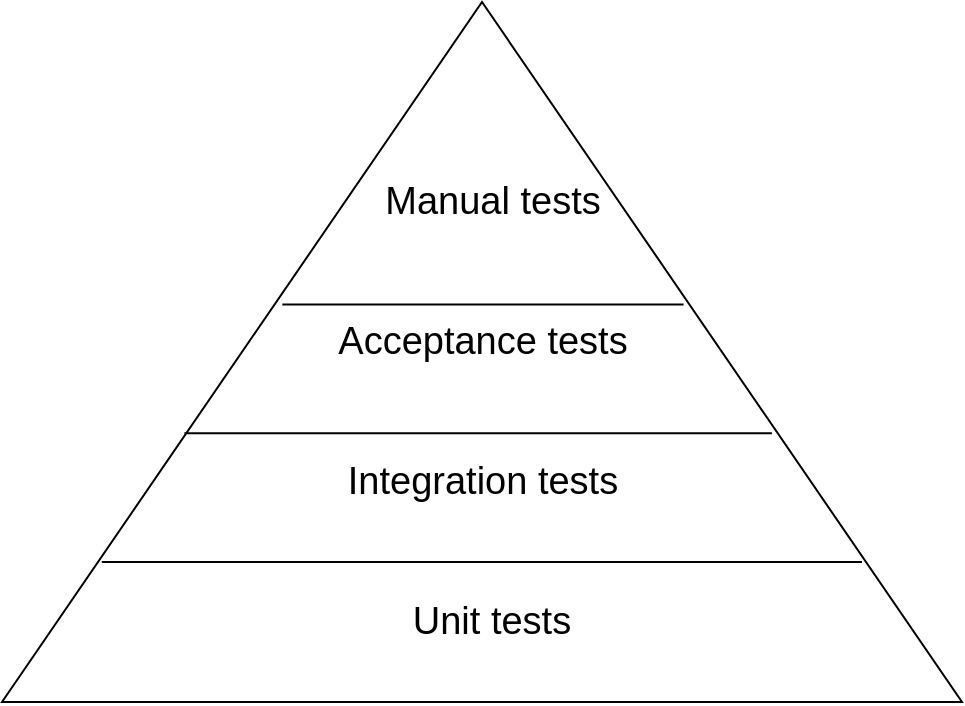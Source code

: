 <mxfile version="14.1.8" type="device"><diagram id="KNcwV9yoYG_WnSHthbu2" name="Страница 1"><mxGraphModel dx="1106" dy="807" grid="1" gridSize="10" guides="1" tooltips="1" connect="1" arrows="1" fold="1" page="1" pageScale="1" pageWidth="827" pageHeight="1169" math="0" shadow="0"><root><mxCell id="0"/><mxCell id="1" parent="0"/><mxCell id="fp3aMhGOZyO-PbWSFkNp-1" value="" style="triangle;whiteSpace=wrap;html=1;direction=north;" parent="1" vertex="1"><mxGeometry x="120" y="250" width="480" height="350" as="geometry"/></mxCell><mxCell id="fp3aMhGOZyO-PbWSFkNp-2" value="" style="endArrow=none;html=1;exitX=0.2;exitY=0.104;exitDx=0;exitDy=0;exitPerimeter=0;" parent="1" source="fp3aMhGOZyO-PbWSFkNp-1" edge="1"><mxGeometry width="50" height="50" relative="1" as="geometry"><mxPoint x="160" y="542" as="sourcePoint"/><mxPoint x="550" y="530" as="targetPoint"/></mxGeometry></mxCell><mxCell id="fp3aMhGOZyO-PbWSFkNp-3" value="" style="endArrow=none;html=1;entryX=0.384;entryY=0.802;entryDx=0;entryDy=0;entryPerimeter=0;exitX=0.384;exitY=0.19;exitDx=0;exitDy=0;exitPerimeter=0;" parent="1" source="fp3aMhGOZyO-PbWSFkNp-1" target="fp3aMhGOZyO-PbWSFkNp-1" edge="1"><mxGeometry width="50" height="50" relative="1" as="geometry"><mxPoint x="220" y="454" as="sourcePoint"/><mxPoint x="440" y="390" as="targetPoint"/></mxGeometry></mxCell><mxCell id="fp3aMhGOZyO-PbWSFkNp-4" value="" style="endArrow=none;html=1;exitX=0.568;exitY=0.292;exitDx=0;exitDy=0;exitPerimeter=0;entryX=0.568;entryY=0.71;entryDx=0;entryDy=0;entryPerimeter=0;" parent="1" source="fp3aMhGOZyO-PbWSFkNp-1" target="fp3aMhGOZyO-PbWSFkNp-1" edge="1"><mxGeometry width="50" height="50" relative="1" as="geometry"><mxPoint x="390" y="440" as="sourcePoint"/><mxPoint x="440" y="390" as="targetPoint"/></mxGeometry></mxCell><mxCell id="fp3aMhGOZyO-PbWSFkNp-5" value="Unit tests" style="text;html=1;strokeColor=none;fillColor=none;align=center;verticalAlign=middle;whiteSpace=wrap;rounded=0;fontSize=19;" parent="1" vertex="1"><mxGeometry x="300" y="550" width="130" height="20" as="geometry"/></mxCell><mxCell id="fp3aMhGOZyO-PbWSFkNp-6" value="Integration tests" style="text;html=1;strokeColor=none;fillColor=none;align=center;verticalAlign=middle;whiteSpace=wrap;rounded=0;fontSize=19;" parent="1" vertex="1"><mxGeometry x="272.5" y="480" width="175" height="20" as="geometry"/></mxCell><mxCell id="fp3aMhGOZyO-PbWSFkNp-7" value="Acceptance tests" style="text;html=1;strokeColor=none;fillColor=none;align=center;verticalAlign=middle;whiteSpace=wrap;rounded=0;fontSize=19;" parent="1" vertex="1"><mxGeometry x="272.5" y="410" width="175" height="20" as="geometry"/></mxCell><mxCell id="fp3aMhGOZyO-PbWSFkNp-8" value="Manual tests" style="text;html=1;strokeColor=none;fillColor=none;align=center;verticalAlign=middle;whiteSpace=wrap;rounded=0;fontSize=19;" parent="1" vertex="1"><mxGeometry x="277.5" y="340" width="175" height="20" as="geometry"/></mxCell></root></mxGraphModel></diagram></mxfile>
